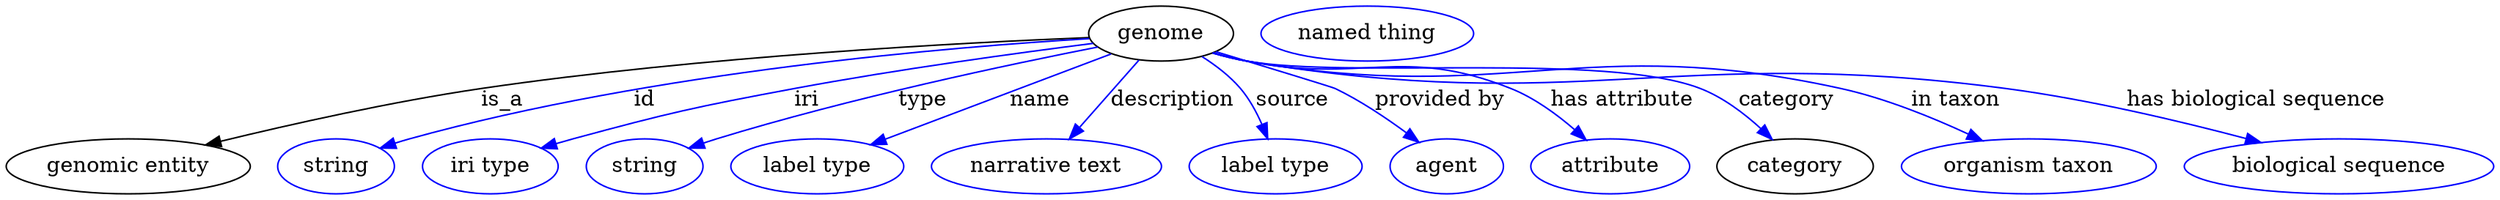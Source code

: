digraph {
	graph [bb="0,0,1331.3,123"];
	node [label="\N"];
	genome	[height=0.5,
		label=genome,
		pos="620.69,105",
		width=1.0832];
	"genomic entity"	[height=0.5,
		pos="63.694,18",
		width=1.7693];
	genome -> "genomic entity"	[label=is_a,
		lp="265.69,61.5",
		pos="e,105,31.871 581.95,102.34 514.85,99.019 372.85,89.975 254.69,69 206.67,60.476 153.03,45.981 114.85,34.786"];
	id	[color=blue,
		height=0.5,
		label=string,
		pos="175.69,18",
		width=0.84854];
	genome -> id	[color=blue,
		label=id,
		lp="341.19,61.5",
		pos="e,199.14,29.713 582.34,101.51 509.31,95.919 345.94,79.278 215.69,36 213.31,35.209 210.88,34.336 208.44,33.417",
		style=solid];
	iri	[color=blue,
		height=0.5,
		label="iri type",
		pos="260.69,18",
		width=1.011];
	genome -> iri	[color=blue,
		label=iri,
		lp="433.19,61.5",
		pos="e,288.15,29.846 584.39,98.427 545.27,92.195 481.27,81.341 426.69,69 372.32,56.706 358.72,53.202 305.69,36 303.1,35.159 300.44,34.257 \
297.77,33.322",
		style=solid];
	type	[color=blue,
		height=0.5,
		label=string,
		pos="345.69,18",
		width=0.84854];
	genome -> type	[color=blue,
		label=type,
		lp="493.69,61.5",
		pos="e,369.65,29.642 586.75,95.776 540.63,84.241 455.87,61.761 385.69,36 383.48,35.188 381.22,34.322 378.94,33.426",
		style=solid];
	name	[color=blue,
		height=0.5,
		label="label type",
		pos="439.69,18",
		width=1.2638];
	genome -> name	[color=blue,
		label=name,
		lp="557.19,61.5",
		pos="e,467.83,32.214 594.38,91.64 563.55,77.162 512.24,53.07 477.24,36.633",
		style=solid];
	description	[color=blue,
		height=0.5,
		label="narrative text",
		pos="560.69,18",
		width=1.6068];
	genome -> description	[color=blue,
		label=description,
		lp="625.19,61.5",
		pos="e,572.43,35.629 609.13,87.611 600.38,75.226 588.23,58.012 578.29,43.925",
		style=solid];
	source	[color=blue,
		height=0.5,
		label="label type",
		pos="681.69,18",
		width=1.2638];
	genome -> source	[color=blue,
		label=source,
		lp="686.69,61.5",
		pos="e,676.21,36.158 640.54,89.057 647.24,83.32 654.36,76.367 659.69,69 664.84,61.902 669.13,53.412 672.52,45.461",
		style=solid];
	"provided by"	[color=blue,
		height=0.5,
		label=agent,
		pos="774.69,18",
		width=0.83048];
	genome -> "provided by"	[color=blue,
		label="provided by",
		lp="764.69,61.5",
		pos="e,758.47,33.274 650.57,93.103 671.83,85.162 698.38,74.815 708.69,69 723.45,60.682 738.6,49.43 750.66,39.707",
		style=solid];
	"has attribute"	[color=blue,
		height=0.5,
		label=attribute,
		pos="862.69,18",
		width=1.1193];
	genome -> "has attribute"	[color=blue,
		label="has attribute",
		lp="859.19,61.5",
		pos="e,848.26,34.818 649.34,92.774 655.64,90.609 662.34,88.539 668.69,87 726.67,72.969 747,92.808 801.69,69 816.24,62.667 830.12,51.823 \
840.95,41.849",
		style=solid];
	category	[height=0.5,
		pos="961.69,18",
		width=1.1374];
	genome -> category	[color=blue,
		label=category,
		lp="946.19,61.5",
		pos="e,946.24,35.11 649.02,92.591 655.4,90.41 662.21,88.379 668.69,87 768.12,65.852 801.82,105.5 896.69,69 912.24,63.019 927.15,52.061 \
938.77,41.925",
		style=solid];
	"in taxon"	[color=blue,
		height=0.5,
		label="organism taxon",
		pos="1086.7,18",
		width=1.8234];
	genome -> "in taxon"	[color=blue,
		label="in taxon",
		lp="1038.2,61.5",
		pos="e,1059.4,34.435 649,92.495 655.38,90.319 662.2,88.315 668.69,87 801.79,60.067 841.72,100.98 973.69,69 1000.4,62.53 1028.7,50.023 \
1050.2,39.136",
		style=solid];
	"has biological sequence"	[color=blue,
		height=0.5,
		label="biological sequence",
		pos="1250.7,18",
		width=2.2387];
	genome -> "has biological sequence"	[color=blue,
		label="has biological sequence",
		lp="1197.7,61.5",
		pos="e,1208,33.308 648.99,92.429 655.37,90.257 662.19,88.271 668.69,87 841.61,53.224 890.6,96.028 1064.7,69 1110.6,61.866 1161.6,47.727 \
1198.5,36.299",
		style=solid];
	"named thing_category"	[color=blue,
		height=0.5,
		label="named thing",
		pos="732.69,105",
		width=1.5346];
}
